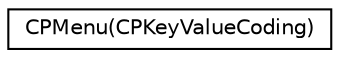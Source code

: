 digraph "Graphical Class Hierarchy"
{
  edge [fontname="Helvetica",fontsize="10",labelfontname="Helvetica",labelfontsize="10"];
  node [fontname="Helvetica",fontsize="10",shape=record];
  rankdir="LR";
  Node1 [label="CPMenu(CPKeyValueCoding)",height=0.2,width=0.4,color="black", fillcolor="white", style="filled",URL="$category_c_p_menu_07_c_p_key_value_coding_08.html"];
}
